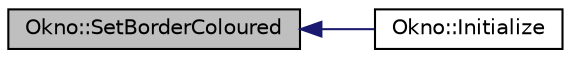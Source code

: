 digraph "Okno::SetBorderColoured"
{
  edge [fontname="Helvetica",fontsize="10",labelfontname="Helvetica",labelfontsize="10"];
  node [fontname="Helvetica",fontsize="10",shape=record];
  rankdir="LR";
  Node1 [label="Okno::SetBorderColoured",height=0.2,width=0.4,color="black", fillcolor="grey75", style="filled", fontcolor="black"];
  Node1 -> Node2 [dir="back",color="midnightblue",fontsize="10",style="solid",fontname="Helvetica"];
  Node2 [label="Okno::Initialize",height=0.2,width=0.4,color="black", fillcolor="white", style="filled",URL="$class_okno.html#a48a5b9af8dbf76e60be2e5d464f62d1e",tooltip="Funkcja inicjalizuje wiele potrzebnych zmienych. "];
}
